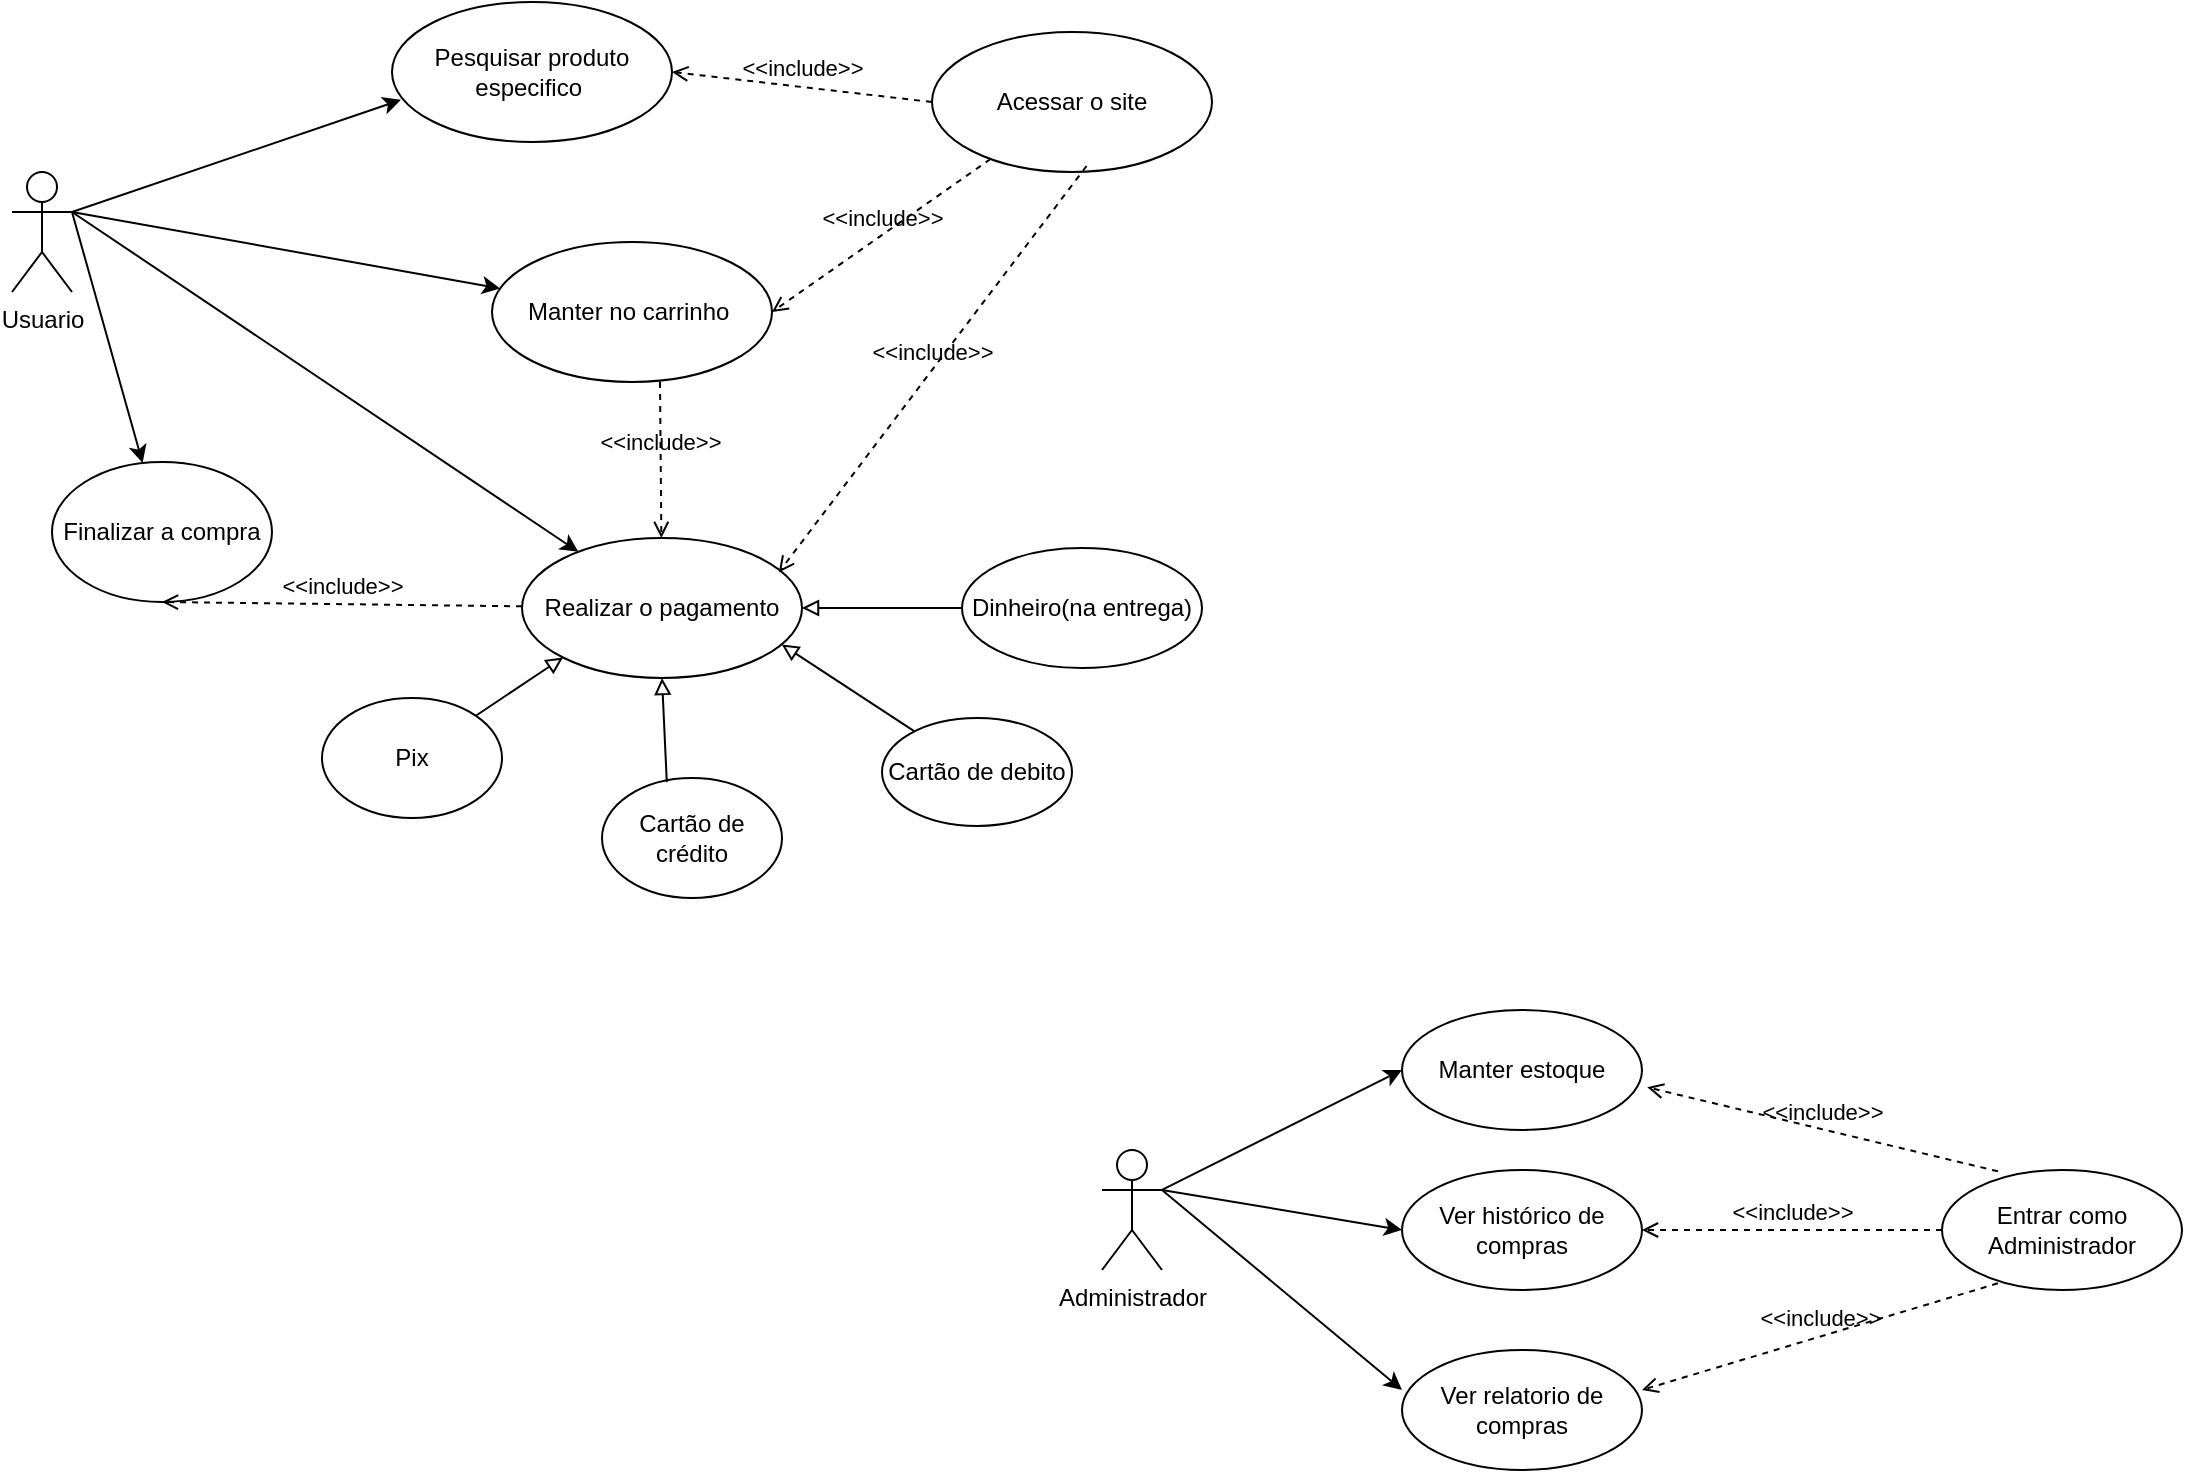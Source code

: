 <mxfile version="27.1.6">
  <diagram name="Página-1" id="054fDPh9gsTZpcufUcAr">
    <mxGraphModel dx="1572" dy="918" grid="1" gridSize="10" guides="1" tooltips="1" connect="1" arrows="1" fold="1" page="1" pageScale="1" pageWidth="1169" pageHeight="827" math="0" shadow="0">
      <root>
        <mxCell id="0" />
        <mxCell id="1" parent="0" />
        <mxCell id="dP8t-irllCqle4wATzm2-1" value="Usuario" style="shape=umlActor;verticalLabelPosition=bottom;verticalAlign=top;html=1;" vertex="1" parent="1">
          <mxGeometry x="35" y="141" width="30" height="60" as="geometry" />
        </mxCell>
        <mxCell id="dP8t-irllCqle4wATzm2-2" value="Pesquisar produto especifico&amp;nbsp;" style="ellipse;whiteSpace=wrap;html=1;" vertex="1" parent="1">
          <mxGeometry x="225" y="56" width="140" height="70" as="geometry" />
        </mxCell>
        <mxCell id="dP8t-irllCqle4wATzm2-3" value="Acessar o site" style="ellipse;whiteSpace=wrap;html=1;" vertex="1" parent="1">
          <mxGeometry x="495" y="71" width="140" height="70" as="geometry" />
        </mxCell>
        <mxCell id="dP8t-irllCqle4wATzm2-4" value="Manter no carrinho&amp;nbsp;" style="ellipse;whiteSpace=wrap;html=1;" vertex="1" parent="1">
          <mxGeometry x="275" y="176" width="140" height="70" as="geometry" />
        </mxCell>
        <mxCell id="dP8t-irllCqle4wATzm2-5" value="Finalizar a compra" style="ellipse;whiteSpace=wrap;html=1;" vertex="1" parent="1">
          <mxGeometry x="55" y="286" width="110" height="70" as="geometry" />
        </mxCell>
        <mxCell id="dP8t-irllCqle4wATzm2-11" value="Realizar o pagamento" style="ellipse;whiteSpace=wrap;html=1;" vertex="1" parent="1">
          <mxGeometry x="290" y="324" width="140" height="70" as="geometry" />
        </mxCell>
        <mxCell id="dP8t-irllCqle4wATzm2-13" value="Pix" style="ellipse;whiteSpace=wrap;html=1;" vertex="1" parent="1">
          <mxGeometry x="190" y="404" width="90" height="60" as="geometry" />
        </mxCell>
        <mxCell id="dP8t-irllCqle4wATzm2-14" value="Cartão de crédito" style="ellipse;whiteSpace=wrap;html=1;" vertex="1" parent="1">
          <mxGeometry x="330" y="444" width="90" height="60" as="geometry" />
        </mxCell>
        <mxCell id="dP8t-irllCqle4wATzm2-15" value="Cartão de debito" style="ellipse;whiteSpace=wrap;html=1;" vertex="1" parent="1">
          <mxGeometry x="470" y="414" width="95" height="54" as="geometry" />
        </mxCell>
        <mxCell id="dP8t-irllCqle4wATzm2-16" value="Dinheiro(na entrega)" style="ellipse;whiteSpace=wrap;html=1;" vertex="1" parent="1">
          <mxGeometry x="510" y="329" width="120" height="60" as="geometry" />
        </mxCell>
        <mxCell id="dP8t-irllCqle4wATzm2-20" value="" style="endArrow=classic;html=1;rounded=0;exitX=1;exitY=0.333;exitDx=0;exitDy=0;exitPerimeter=0;entryX=0.032;entryY=0.699;entryDx=0;entryDy=0;entryPerimeter=0;" edge="1" parent="1" source="dP8t-irllCqle4wATzm2-1" target="dP8t-irllCqle4wATzm2-2">
          <mxGeometry width="50" height="50" relative="1" as="geometry">
            <mxPoint x="155" y="216" as="sourcePoint" />
            <mxPoint x="205" y="166" as="targetPoint" />
          </mxGeometry>
        </mxCell>
        <mxCell id="dP8t-irllCqle4wATzm2-21" value="" style="endArrow=classic;html=1;rounded=0;exitX=1;exitY=0.333;exitDx=0;exitDy=0;exitPerimeter=0;" edge="1" parent="1" source="dP8t-irllCqle4wATzm2-1" target="dP8t-irllCqle4wATzm2-4">
          <mxGeometry width="50" height="50" relative="1" as="geometry">
            <mxPoint x="75" y="171" as="sourcePoint" />
            <mxPoint x="209" y="85" as="targetPoint" />
          </mxGeometry>
        </mxCell>
        <mxCell id="dP8t-irllCqle4wATzm2-22" value="" style="endArrow=classic;html=1;rounded=0;exitX=1;exitY=0.333;exitDx=0;exitDy=0;exitPerimeter=0;" edge="1" parent="1" source="dP8t-irllCqle4wATzm2-1" target="dP8t-irllCqle4wATzm2-5">
          <mxGeometry width="50" height="50" relative="1" as="geometry">
            <mxPoint x="75" y="203" as="sourcePoint" />
            <mxPoint x="216" y="216" as="targetPoint" />
          </mxGeometry>
        </mxCell>
        <mxCell id="dP8t-irllCqle4wATzm2-23" value="" style="endArrow=classic;html=1;rounded=0;exitX=1;exitY=0.333;exitDx=0;exitDy=0;exitPerimeter=0;" edge="1" parent="1" source="dP8t-irllCqle4wATzm2-1" target="dP8t-irllCqle4wATzm2-11">
          <mxGeometry width="50" height="50" relative="1" as="geometry">
            <mxPoint x="55" y="256" as="sourcePoint" />
            <mxPoint x="220" y="396" as="targetPoint" />
          </mxGeometry>
        </mxCell>
        <mxCell id="dP8t-irllCqle4wATzm2-24" value="" style="endArrow=block;html=1;rounded=0;endFill=0;entryX=0;entryY=1;entryDx=0;entryDy=0;" edge="1" parent="1" source="dP8t-irllCqle4wATzm2-13" target="dP8t-irllCqle4wATzm2-11">
          <mxGeometry width="50" height="50" relative="1" as="geometry">
            <mxPoint x="260" y="504" as="sourcePoint" />
            <mxPoint x="310" y="454" as="targetPoint" />
          </mxGeometry>
        </mxCell>
        <mxCell id="dP8t-irllCqle4wATzm2-25" value="" style="endArrow=block;html=1;rounded=0;endFill=0;entryX=0.5;entryY=1;entryDx=0;entryDy=0;exitX=0.36;exitY=0.034;exitDx=0;exitDy=0;exitPerimeter=0;" edge="1" parent="1" source="dP8t-irllCqle4wATzm2-14" target="dP8t-irllCqle4wATzm2-11">
          <mxGeometry width="50" height="50" relative="1" as="geometry">
            <mxPoint x="277" y="423" as="sourcePoint" />
            <mxPoint x="321" y="394" as="targetPoint" />
          </mxGeometry>
        </mxCell>
        <mxCell id="dP8t-irllCqle4wATzm2-26" value="" style="endArrow=block;html=1;rounded=0;endFill=0;entryX=0.928;entryY=0.761;entryDx=0;entryDy=0;entryPerimeter=0;" edge="1" parent="1" source="dP8t-irllCqle4wATzm2-15" target="dP8t-irllCqle4wATzm2-11">
          <mxGeometry width="50" height="50" relative="1" as="geometry">
            <mxPoint x="422" y="436" as="sourcePoint" />
            <mxPoint x="420" y="384" as="targetPoint" />
          </mxGeometry>
        </mxCell>
        <mxCell id="dP8t-irllCqle4wATzm2-27" value="" style="endArrow=block;html=1;rounded=0;endFill=0;entryX=1;entryY=0.5;entryDx=0;entryDy=0;" edge="1" parent="1" source="dP8t-irllCqle4wATzm2-16" target="dP8t-irllCqle4wATzm2-11">
          <mxGeometry width="50" height="50" relative="1" as="geometry">
            <mxPoint x="504" y="404" as="sourcePoint" />
            <mxPoint x="440" y="359" as="targetPoint" />
          </mxGeometry>
        </mxCell>
        <mxCell id="dP8t-irllCqle4wATzm2-28" value="&amp;lt;&amp;lt;include&amp;gt;&amp;gt;" style="html=1;verticalAlign=bottom;labelBackgroundColor=none;endArrow=open;endFill=0;dashed=1;rounded=0;exitX=0.233;exitY=0.011;exitDx=0;exitDy=0;entryX=1.022;entryY=0.644;entryDx=0;entryDy=0;entryPerimeter=0;exitPerimeter=0;" edge="1" parent="1" source="dP8t-irllCqle4wATzm2-39" target="dP8t-irllCqle4wATzm2-36">
          <mxGeometry width="160" relative="1" as="geometry">
            <mxPoint x="850" y="759.5" as="sourcePoint" />
            <mxPoint x="1010" y="759.5" as="targetPoint" />
          </mxGeometry>
        </mxCell>
        <mxCell id="dP8t-irllCqle4wATzm2-29" value="&amp;lt;&amp;lt;include&amp;gt;&amp;gt;" style="html=1;verticalAlign=bottom;labelBackgroundColor=none;endArrow=open;endFill=0;dashed=1;rounded=0;entryX=0.5;entryY=1;entryDx=0;entryDy=0;" edge="1" parent="1" source="dP8t-irllCqle4wATzm2-11" target="dP8t-irllCqle4wATzm2-5">
          <mxGeometry width="160" relative="1" as="geometry">
            <mxPoint x="515" y="555.38" as="sourcePoint" />
            <mxPoint x="675" y="555.38" as="targetPoint" />
          </mxGeometry>
        </mxCell>
        <mxCell id="dP8t-irllCqle4wATzm2-30" value="&amp;lt;&amp;lt;include&amp;gt;&amp;gt;" style="html=1;verticalAlign=bottom;labelBackgroundColor=none;endArrow=open;endFill=0;dashed=1;rounded=0;exitX=0;exitY=0.5;exitDx=0;exitDy=0;entryX=1;entryY=0.5;entryDx=0;entryDy=0;" edge="1" parent="1" source="dP8t-irllCqle4wATzm2-3" target="dP8t-irllCqle4wATzm2-2">
          <mxGeometry width="160" relative="1" as="geometry">
            <mxPoint x="515" y="226" as="sourcePoint" />
            <mxPoint x="675" y="226" as="targetPoint" />
          </mxGeometry>
        </mxCell>
        <mxCell id="dP8t-irllCqle4wATzm2-31" value="&amp;lt;&amp;lt;include&amp;gt;&amp;gt;" style="html=1;verticalAlign=bottom;labelBackgroundColor=none;endArrow=open;endFill=0;dashed=1;rounded=0;entryX=1;entryY=0.5;entryDx=0;entryDy=0;" edge="1" parent="1" source="dP8t-irllCqle4wATzm2-3" target="dP8t-irllCqle4wATzm2-4">
          <mxGeometry width="160" relative="1" as="geometry">
            <mxPoint x="505" y="193.5" as="sourcePoint" />
            <mxPoint x="345" y="148.5" as="targetPoint" />
          </mxGeometry>
        </mxCell>
        <mxCell id="dP8t-irllCqle4wATzm2-32" value="&amp;lt;&amp;lt;include&amp;gt;&amp;gt;" style="html=1;verticalAlign=bottom;labelBackgroundColor=none;endArrow=open;endFill=0;dashed=1;rounded=0;exitX=0.6;exitY=1;exitDx=0;exitDy=0;exitPerimeter=0;" edge="1" parent="1" source="dP8t-irllCqle4wATzm2-4" target="dP8t-irllCqle4wATzm2-11">
          <mxGeometry width="160" relative="1" as="geometry">
            <mxPoint x="415" y="296" as="sourcePoint" />
            <mxPoint x="306" y="373" as="targetPoint" />
          </mxGeometry>
        </mxCell>
        <mxCell id="dP8t-irllCqle4wATzm2-33" value="&amp;lt;&amp;lt;include&amp;gt;&amp;gt;" style="html=1;verticalAlign=bottom;labelBackgroundColor=none;endArrow=open;endFill=0;dashed=1;rounded=0;entryX=0.917;entryY=0.246;entryDx=0;entryDy=0;exitX=0.552;exitY=0.957;exitDx=0;exitDy=0;exitPerimeter=0;entryPerimeter=0;" edge="1" parent="1" source="dP8t-irllCqle4wATzm2-3" target="dP8t-irllCqle4wATzm2-11">
          <mxGeometry width="160" relative="1" as="geometry">
            <mxPoint x="560" y="236" as="sourcePoint" />
            <mxPoint x="451" y="313" as="targetPoint" />
          </mxGeometry>
        </mxCell>
        <mxCell id="dP8t-irllCqle4wATzm2-34" value="Administrador" style="shape=umlActor;verticalLabelPosition=bottom;verticalAlign=top;html=1;outlineConnect=0;" vertex="1" parent="1">
          <mxGeometry x="580" y="630" width="30" height="60" as="geometry" />
        </mxCell>
        <mxCell id="dP8t-irllCqle4wATzm2-36" value="Manter estoque" style="ellipse;whiteSpace=wrap;html=1;" vertex="1" parent="1">
          <mxGeometry x="730" y="560" width="120" height="60" as="geometry" />
        </mxCell>
        <mxCell id="dP8t-irllCqle4wATzm2-37" value="Ver histórico de compras" style="ellipse;whiteSpace=wrap;html=1;" vertex="1" parent="1">
          <mxGeometry x="730" y="640" width="120" height="60" as="geometry" />
        </mxCell>
        <mxCell id="dP8t-irllCqle4wATzm2-38" value="Ver relatorio de compras" style="ellipse;whiteSpace=wrap;html=1;" vertex="1" parent="1">
          <mxGeometry x="730" y="730" width="120" height="60" as="geometry" />
        </mxCell>
        <mxCell id="dP8t-irllCqle4wATzm2-39" value="Entrar como Administrador" style="ellipse;whiteSpace=wrap;html=1;" vertex="1" parent="1">
          <mxGeometry x="1000" y="640" width="120" height="60" as="geometry" />
        </mxCell>
        <mxCell id="dP8t-irllCqle4wATzm2-40" value="&amp;lt;&amp;lt;include&amp;gt;&amp;gt;" style="html=1;verticalAlign=bottom;labelBackgroundColor=none;endArrow=open;endFill=0;dashed=1;rounded=0;exitX=0;exitY=0.5;exitDx=0;exitDy=0;entryX=1;entryY=0.5;entryDx=0;entryDy=0;" edge="1" parent="1" source="dP8t-irllCqle4wATzm2-39" target="dP8t-irllCqle4wATzm2-37">
          <mxGeometry width="160" relative="1" as="geometry">
            <mxPoint x="960" y="721" as="sourcePoint" />
            <mxPoint x="863" y="670" as="targetPoint" />
          </mxGeometry>
        </mxCell>
        <mxCell id="dP8t-irllCqle4wATzm2-41" value="&amp;lt;&amp;lt;include&amp;gt;&amp;gt;" style="html=1;verticalAlign=bottom;labelBackgroundColor=none;endArrow=open;endFill=0;dashed=1;rounded=0;exitX=0.233;exitY=0.944;exitDx=0;exitDy=0;entryX=1;entryY=0.333;entryDx=0;entryDy=0;exitPerimeter=0;entryPerimeter=0;" edge="1" parent="1" source="dP8t-irllCqle4wATzm2-39" target="dP8t-irllCqle4wATzm2-38">
          <mxGeometry width="160" relative="1" as="geometry">
            <mxPoint x="978" y="741" as="sourcePoint" />
            <mxPoint x="860" y="740" as="targetPoint" />
          </mxGeometry>
        </mxCell>
        <mxCell id="dP8t-irllCqle4wATzm2-42" value="" style="endArrow=classic;html=1;rounded=0;entryX=0;entryY=0.5;entryDx=0;entryDy=0;exitX=1;exitY=0.333;exitDx=0;exitDy=0;exitPerimeter=0;" edge="1" parent="1" source="dP8t-irllCqle4wATzm2-34" target="dP8t-irllCqle4wATzm2-36">
          <mxGeometry width="50" height="50" relative="1" as="geometry">
            <mxPoint x="600" y="780" as="sourcePoint" />
            <mxPoint x="650" y="730" as="targetPoint" />
          </mxGeometry>
        </mxCell>
        <mxCell id="dP8t-irllCqle4wATzm2-43" value="" style="endArrow=classic;html=1;rounded=0;entryX=0;entryY=0.5;entryDx=0;entryDy=0;exitX=1;exitY=0.333;exitDx=0;exitDy=0;exitPerimeter=0;" edge="1" parent="1" source="dP8t-irllCqle4wATzm2-34" target="dP8t-irllCqle4wATzm2-37">
          <mxGeometry width="50" height="50" relative="1" as="geometry">
            <mxPoint x="620" y="660" as="sourcePoint" />
            <mxPoint x="740" y="600" as="targetPoint" />
          </mxGeometry>
        </mxCell>
        <mxCell id="dP8t-irllCqle4wATzm2-44" value="" style="endArrow=classic;html=1;rounded=0;entryX=0;entryY=0.333;entryDx=0;entryDy=0;exitX=1;exitY=0.333;exitDx=0;exitDy=0;exitPerimeter=0;entryPerimeter=0;" edge="1" parent="1" source="dP8t-irllCqle4wATzm2-34" target="dP8t-irllCqle4wATzm2-38">
          <mxGeometry width="50" height="50" relative="1" as="geometry">
            <mxPoint x="620" y="660" as="sourcePoint" />
            <mxPoint x="740" y="670" as="targetPoint" />
          </mxGeometry>
        </mxCell>
      </root>
    </mxGraphModel>
  </diagram>
</mxfile>
